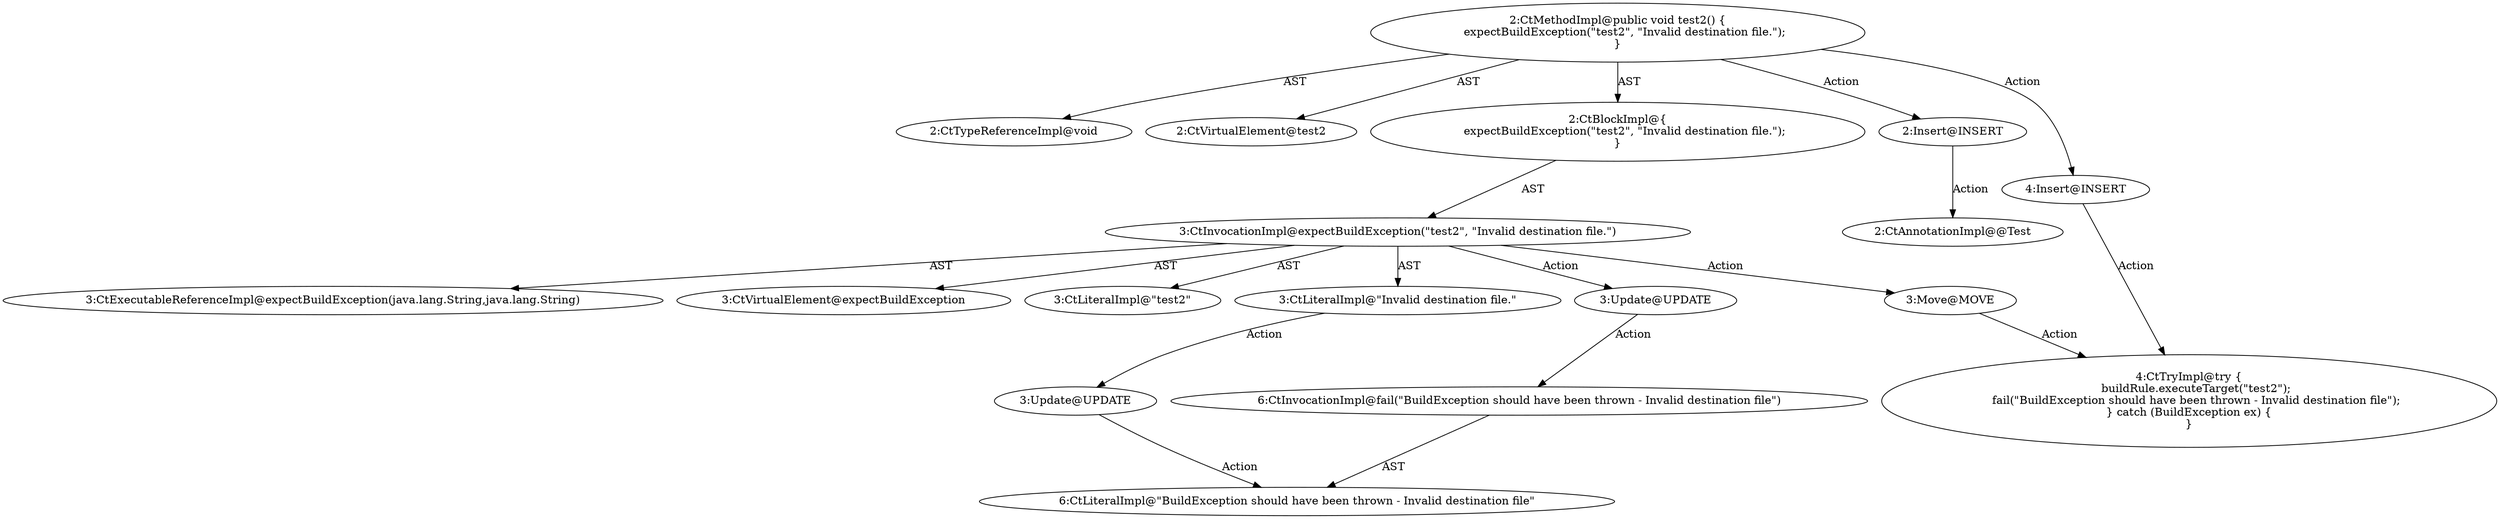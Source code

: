 digraph "test2#?" {
0 [label="2:CtTypeReferenceImpl@void" shape=ellipse]
1 [label="2:CtVirtualElement@test2" shape=ellipse]
2 [label="3:CtExecutableReferenceImpl@expectBuildException(java.lang.String,java.lang.String)" shape=ellipse]
3 [label="3:CtVirtualElement@expectBuildException" shape=ellipse]
4 [label="3:CtLiteralImpl@\"test2\"" shape=ellipse]
5 [label="3:CtLiteralImpl@\"Invalid destination file.\"" shape=ellipse]
6 [label="3:CtInvocationImpl@expectBuildException(\"test2\", \"Invalid destination file.\")" shape=ellipse]
7 [label="2:CtBlockImpl@\{
    expectBuildException(\"test2\", \"Invalid destination file.\");
\}" shape=ellipse]
8 [label="2:CtMethodImpl@public void test2() \{
    expectBuildException(\"test2\", \"Invalid destination file.\");
\}" shape=ellipse]
9 [label="3:Update@UPDATE" shape=ellipse]
10 [label="6:CtInvocationImpl@fail(\"BuildException should have been thrown - Invalid destination file\")" shape=ellipse]
11 [label="3:Update@UPDATE" shape=ellipse]
12 [label="6:CtLiteralImpl@\"BuildException should have been thrown - Invalid destination file\"" shape=ellipse]
13 [label="2:Insert@INSERT" shape=ellipse]
14 [label="2:CtAnnotationImpl@@Test" shape=ellipse]
15 [label="4:Insert@INSERT" shape=ellipse]
16 [label="4:CtTryImpl@try \{
    buildRule.executeTarget(\"test2\");
    fail(\"BuildException should have been thrown - Invalid destination file\");
\} catch (BuildException ex) \{
\}" shape=ellipse]
17 [label="3:Move@MOVE" shape=ellipse]
5 -> 11 [label="Action"];
6 -> 3 [label="AST"];
6 -> 2 [label="AST"];
6 -> 4 [label="AST"];
6 -> 5 [label="AST"];
6 -> 9 [label="Action"];
6 -> 17 [label="Action"];
7 -> 6 [label="AST"];
8 -> 1 [label="AST"];
8 -> 0 [label="AST"];
8 -> 7 [label="AST"];
8 -> 13 [label="Action"];
8 -> 15 [label="Action"];
9 -> 10 [label="Action"];
10 -> 12 [label="AST"];
11 -> 12 [label="Action"];
13 -> 14 [label="Action"];
15 -> 16 [label="Action"];
17 -> 16 [label="Action"];
}